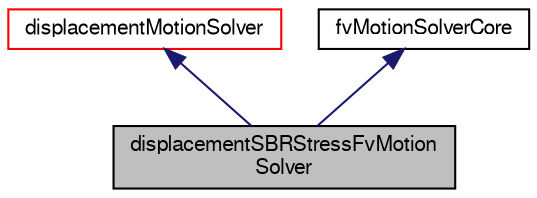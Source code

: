 digraph "displacementSBRStressFvMotionSolver"
{
  bgcolor="transparent";
  edge [fontname="FreeSans",fontsize="10",labelfontname="FreeSans",labelfontsize="10"];
  node [fontname="FreeSans",fontsize="10",shape=record];
  Node0 [label="displacementSBRStressFvMotion\lSolver",height=0.2,width=0.4,color="black", fillcolor="grey75", style="filled", fontcolor="black"];
  Node1 -> Node0 [dir="back",color="midnightblue",fontsize="10",style="solid",fontname="FreeSans"];
  Node1 [label="displacementMotionSolver",height=0.2,width=0.4,color="red",URL="$a21574.html",tooltip="Virtual base class for displacement motion solver. "];
  Node19 -> Node0 [dir="back",color="midnightblue",fontsize="10",style="solid",fontname="FreeSans"];
  Node19 [label="fvMotionSolverCore",height=0.2,width=0.4,color="black",URL="$a23334.html",tooltip="Base class for fvMesh based motionSolvers. "];
}
